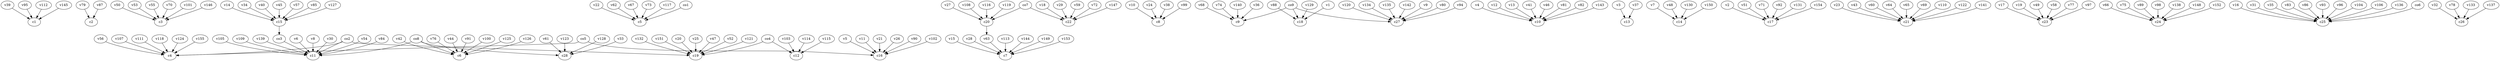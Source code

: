 strict digraph  {
c1;
c2;
c3;
c4;
c5;
c6;
c7;
c8;
c9;
c10;
c11;
c12;
c13;
c14;
c15;
c16;
c17;
c18;
c19;
c20;
c21;
c22;
c23;
c24;
c25;
c26;
c27;
c28;
v1;
v2;
v3;
v4;
v5;
v6;
v7;
v8;
v9;
v10;
v11;
v12;
v13;
v14;
v15;
v16;
v17;
v18;
v19;
v20;
v21;
v22;
v23;
v24;
v25;
v26;
v27;
v28;
v29;
v30;
v31;
v32;
v33;
v34;
v35;
v36;
v37;
v38;
v39;
v40;
v41;
v42;
v43;
v44;
v45;
v46;
v47;
v48;
v49;
v50;
v51;
v52;
v53;
v54;
v55;
v56;
v57;
v58;
v59;
v60;
v61;
v62;
v63;
v64;
v65;
v66;
v67;
v68;
v69;
v70;
v71;
v72;
v73;
v74;
v75;
v76;
v77;
v78;
v79;
v80;
v81;
v82;
v83;
v84;
v85;
v86;
v87;
v88;
v89;
v90;
v91;
v92;
v93;
v94;
v95;
v96;
v97;
v98;
v99;
v100;
v101;
v102;
v103;
v104;
v105;
v106;
v107;
v108;
v109;
v110;
v111;
v112;
v113;
v114;
v115;
v116;
v117;
v118;
v119;
v120;
v121;
v122;
v123;
v124;
v125;
v126;
v127;
v128;
v129;
v130;
v131;
v132;
v133;
v134;
v135;
v136;
v137;
v138;
v139;
v140;
v141;
v142;
v143;
v144;
v145;
v146;
v147;
v148;
v149;
v150;
v151;
v152;
v153;
v154;
v155;
co1;
co2;
co3;
co4;
co5;
co6;
co7;
co8;
co9;
c15 -> co3  [weight=1];
c20 -> v63  [weight=1];
v1 -> c18  [weight=1];
v2 -> c17  [weight=1];
v3 -> c13  [weight=1];
v4 -> c10  [weight=1];
v5 -> c16  [weight=1];
v6 -> c11  [weight=1];
v7 -> c14  [weight=1];
v8 -> c11  [weight=1];
v9 -> c27  [weight=1];
v10 -> c8  [weight=1];
v11 -> c16  [weight=1];
v12 -> c10  [weight=1];
v13 -> c10  [weight=1];
v14 -> c15  [weight=1];
v15 -> c7  [weight=1];
v16 -> c25  [weight=1];
v17 -> c23  [weight=1];
v18 -> c22  [weight=1];
v19 -> c23  [weight=1];
v20 -> c19  [weight=1];
v21 -> c16  [weight=1];
v22 -> c5  [weight=1];
v23 -> c21  [weight=1];
v24 -> c8  [weight=1];
v25 -> c19  [weight=1];
v26 -> c16  [weight=1];
v27 -> c20  [weight=1];
v28 -> c7  [weight=1];
v29 -> c22  [weight=1];
v30 -> c11  [weight=1];
v31 -> c25  [weight=1];
v32 -> c26  [weight=1];
v33 -> c28  [weight=1];
v34 -> c15  [weight=1];
v35 -> c25  [weight=1];
v36 -> c9  [weight=1];
v37 -> c13  [weight=1];
v38 -> c8  [weight=1];
v39 -> c1  [weight=1];
v40 -> c15  [weight=1];
v41 -> c10  [weight=1];
v42 -> c6  [weight=1];
v43 -> c21  [weight=1];
v44 -> c6  [weight=1];
v45 -> c15  [weight=1];
v46 -> c10  [weight=1];
v47 -> c19  [weight=1];
v48 -> c14  [weight=1];
v49 -> c23  [weight=1];
v50 -> c3  [weight=1];
v51 -> c17  [weight=1];
v52 -> c19  [weight=1];
v53 -> c3  [weight=1];
v54 -> c11  [weight=1];
v55 -> c3  [weight=1];
v56 -> c4  [weight=1];
v57 -> c15  [weight=1];
v58 -> c23  [weight=1];
v59 -> c22  [weight=1];
v60 -> c21  [weight=1];
v61 -> c28  [weight=1];
v62 -> c5  [weight=1];
v63 -> c7  [weight=1];
v64 -> c21  [weight=1];
v65 -> c21  [weight=1];
v66 -> c24  [weight=1];
v67 -> c5  [weight=1];
v68 -> c9  [weight=1];
v69 -> c21  [weight=1];
v70 -> c3  [weight=1];
v71 -> c17  [weight=1];
v72 -> c22  [weight=1];
v73 -> c5  [weight=1];
v74 -> c9  [weight=1];
v75 -> c24  [weight=1];
v76 -> c6  [weight=1];
v77 -> c23  [weight=1];
v78 -> c26  [weight=1];
v79 -> c2  [weight=1];
v80 -> c27  [weight=1];
v81 -> c10  [weight=1];
v82 -> c10  [weight=1];
v83 -> c25  [weight=1];
v84 -> c11  [weight=1];
v85 -> c15  [weight=1];
v86 -> c25  [weight=1];
v87 -> c2  [weight=1];
v88 -> c18  [weight=1];
v89 -> c24  [weight=1];
v90 -> c16  [weight=1];
v91 -> c6  [weight=1];
v92 -> c17  [weight=1];
v93 -> c25  [weight=1];
v94 -> c27  [weight=1];
v95 -> c1  [weight=1];
v96 -> c25  [weight=1];
v97 -> c23  [weight=1];
v98 -> c24  [weight=1];
v99 -> c8  [weight=1];
v100 -> c6  [weight=1];
v101 -> c3  [weight=1];
v102 -> c16  [weight=1];
v103 -> c12  [weight=1];
v104 -> c25  [weight=1];
v105 -> c11  [weight=1];
v106 -> c25  [weight=1];
v107 -> c4  [weight=1];
v108 -> c20  [weight=1];
v109 -> c11  [weight=1];
v110 -> c21  [weight=1];
v111 -> c4  [weight=1];
v112 -> c1  [weight=1];
v113 -> c7  [weight=1];
v114 -> c12  [weight=1];
v115 -> c12  [weight=1];
v116 -> c20  [weight=1];
v117 -> c5  [weight=1];
v118 -> c4  [weight=1];
v119 -> c20  [weight=1];
v120 -> c27  [weight=1];
v121 -> c19  [weight=1];
v122 -> c21  [weight=1];
v123 -> c28  [weight=1];
v124 -> c4  [weight=1];
v125 -> c6  [weight=1];
v126 -> c6  [weight=1];
v127 -> c15  [weight=1];
v128 -> c28  [weight=1];
v129 -> c18  [weight=1];
v130 -> c14  [weight=1];
v131 -> c17  [weight=1];
v132 -> c19  [weight=1];
v133 -> c26  [weight=1];
v134 -> c27  [weight=1];
v135 -> c27  [weight=1];
v136 -> c25  [weight=1];
v137 -> c26  [weight=1];
v138 -> c24  [weight=1];
v139 -> c11  [weight=1];
v140 -> c9  [weight=1];
v141 -> c21  [weight=1];
v142 -> c27  [weight=1];
v143 -> c10  [weight=1];
v144 -> c7  [weight=1];
v145 -> c1  [weight=1];
v146 -> c3  [weight=1];
v147 -> c22  [weight=1];
v148 -> c24  [weight=1];
v149 -> c7  [weight=1];
v150 -> c14  [weight=1];
v151 -> c19  [weight=1];
v152 -> c24  [weight=1];
v153 -> c7  [weight=1];
v154 -> c17  [weight=1];
v155 -> c4  [weight=1];
co1 -> c5  [weight=1];
co2 -> c19  [weight=1];
co2 -> c11  [weight=1];
co2 -> c4  [weight=1];
co3 -> c11  [weight=1];
co4 -> c19  [weight=1];
co4 -> c12  [weight=1];
co5 -> c16  [weight=1];
co5 -> c4  [weight=1];
co6 -> c25  [weight=1];
co7 -> c22  [weight=1];
co7 -> c20  [weight=1];
co8 -> c11  [weight=1];
co8 -> c28  [weight=1];
co8 -> c6  [weight=1];
co9 -> c18  [weight=1];
co9 -> c9  [weight=1];
co9 -> c27  [weight=1];
}
